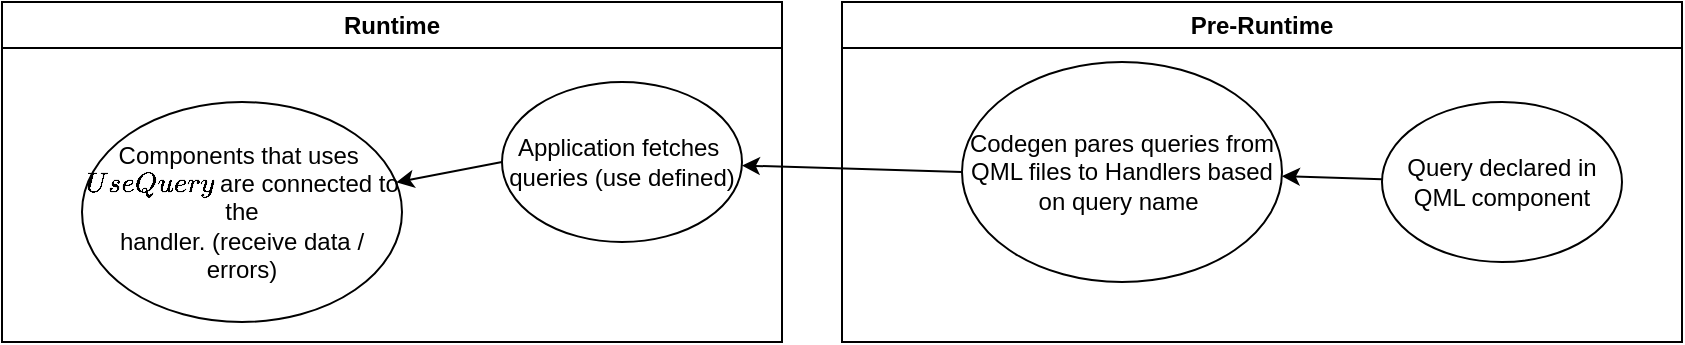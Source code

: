 <mxfile version="20.8.20" type="github"><diagram name="Page-1" id="kSJdXDSHzsTl4Mddqtbs"><mxGraphModel dx="1360" dy="1976" grid="1" gridSize="10" guides="1" tooltips="1" connect="1" arrows="1" fold="1" page="1" pageScale="1" pageWidth="827" pageHeight="1169" math="0" shadow="0"><root><mxCell id="0"/><mxCell id="1" parent="0"/><mxCell id="kr0_Uy6KmyA2pM0_-5qq-11" value="" style="endArrow=classic;html=1;rounded=0;exitX=0;exitY=0.5;exitDx=0;exitDy=0;" edge="1" parent="1" source="kr0_Uy6KmyA2pM0_-5qq-4" target="kr0_Uy6KmyA2pM0_-5qq-5"><mxGeometry width="50" height="50" relative="1" as="geometry"><mxPoint x="440" y="-970" as="sourcePoint"/><mxPoint x="390" y="-920" as="targetPoint"/></mxGeometry></mxCell><mxCell id="kr0_Uy6KmyA2pM0_-5qq-12" value="Pre-Runtime" style="swimlane;whiteSpace=wrap;html=1;" vertex="1" parent="1"><mxGeometry x="420" y="-1120" width="420" height="170" as="geometry"/></mxCell><mxCell id="kr0_Uy6KmyA2pM0_-5qq-4" value="Codegen pares queries from QML files to Handlers based on query name&amp;nbsp;" style="ellipse;whiteSpace=wrap;html=1;" vertex="1" parent="kr0_Uy6KmyA2pM0_-5qq-12"><mxGeometry x="60" y="30" width="160" height="110" as="geometry"/></mxCell><mxCell id="kr0_Uy6KmyA2pM0_-5qq-1" value="Query declared in QML component" style="ellipse;whiteSpace=wrap;html=1;" vertex="1" parent="kr0_Uy6KmyA2pM0_-5qq-12"><mxGeometry x="270" y="50" width="120" height="80" as="geometry"/></mxCell><mxCell id="kr0_Uy6KmyA2pM0_-5qq-2" value="" style="curved=1;endArrow=classic;html=1;rounded=0;startArrow=none;" edge="1" parent="kr0_Uy6KmyA2pM0_-5qq-12" source="kr0_Uy6KmyA2pM0_-5qq-1" target="kr0_Uy6KmyA2pM0_-5qq-4"><mxGeometry width="50" height="50" relative="1" as="geometry"><mxPoint x="10" y="100" as="sourcePoint"/><mxPoint x="-140" y="200" as="targetPoint"/><Array as="points"/></mxGeometry></mxCell><mxCell id="kr0_Uy6KmyA2pM0_-5qq-13" value="Runtime" style="swimlane;whiteSpace=wrap;html=1;" vertex="1" parent="1"><mxGeometry y="-1120" width="390" height="170" as="geometry"/></mxCell><mxCell id="kr0_Uy6KmyA2pM0_-5qq-5" value="Application fetches&amp;nbsp;&lt;br&gt;queries (use defined)" style="ellipse;whiteSpace=wrap;html=1;" vertex="1" parent="kr0_Uy6KmyA2pM0_-5qq-13"><mxGeometry x="250" y="40" width="120" height="80" as="geometry"/></mxCell><mxCell id="kr0_Uy6KmyA2pM0_-5qq-15" value="Components that uses&amp;nbsp;&lt;br&gt;`UseQuery` are connected to the&lt;br&gt;handler. (receive data / errors)" style="ellipse;whiteSpace=wrap;html=1;" vertex="1" parent="kr0_Uy6KmyA2pM0_-5qq-13"><mxGeometry x="40" y="50" width="160" height="110" as="geometry"/></mxCell><mxCell id="kr0_Uy6KmyA2pM0_-5qq-17" value="" style="endArrow=classic;html=1;rounded=0;exitX=0;exitY=0.5;exitDx=0;exitDy=0;" edge="1" parent="kr0_Uy6KmyA2pM0_-5qq-13" source="kr0_Uy6KmyA2pM0_-5qq-5" target="kr0_Uy6KmyA2pM0_-5qq-15"><mxGeometry width="50" height="50" relative="1" as="geometry"><mxPoint x="370" y="160" as="sourcePoint"/><mxPoint x="320" y="210" as="targetPoint"/></mxGeometry></mxCell></root></mxGraphModel></diagram></mxfile>